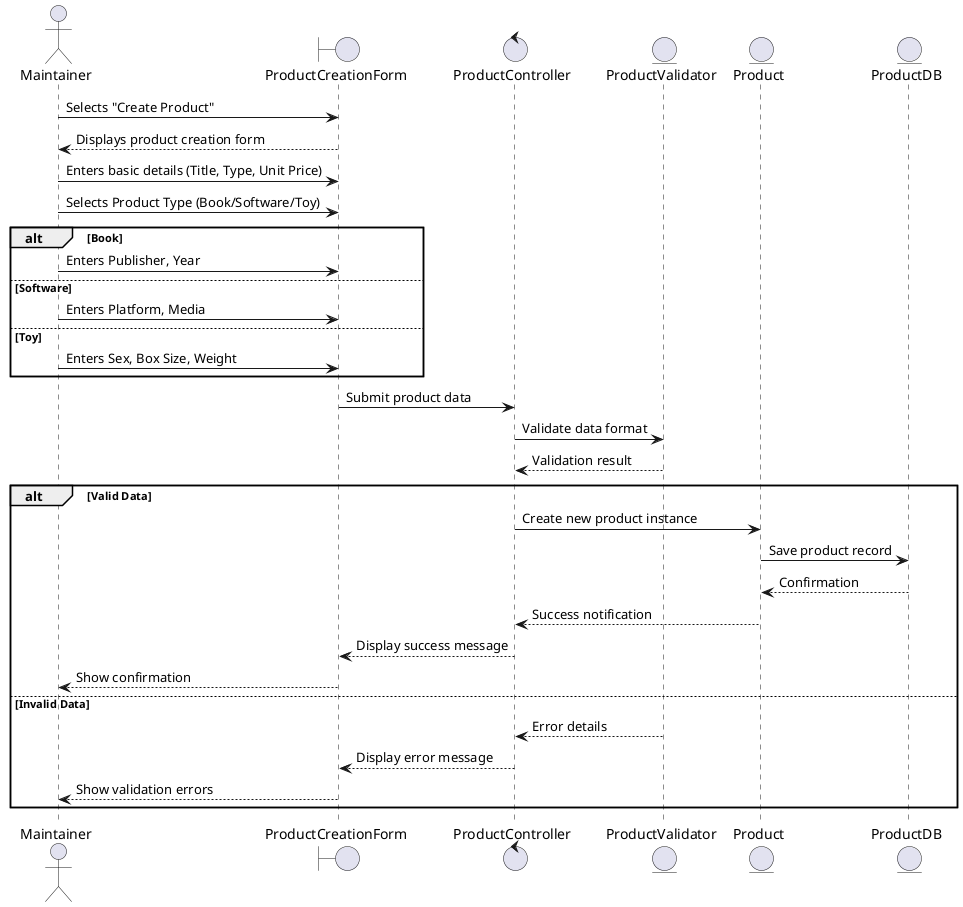 @startuml CreateProductSequence
actor Maintainer
boundary "ProductCreationForm" as Form
control "ProductController" as Controller
entity "ProductValidator" as Validator
entity "Product" as Product
entity "ProductDB" as DB

Maintainer -> Form: Selects "Create Product"
Form --> Maintainer: Displays product creation form

Maintainer -> Form: Enters basic details (Title, Type, Unit Price)
Maintainer -> Form: Selects Product Type (Book/Software/Toy)

alt Book
    Maintainer -> Form: Enters Publisher, Year
else Software
    Maintainer -> Form: Enters Platform, Media
else Toy
    Maintainer -> Form: Enters Sex, Box Size, Weight
end

Form -> Controller: Submit product data
Controller -> Validator: Validate data format
Validator --> Controller: Validation result

alt Valid Data
    Controller -> Product: Create new product instance
    Product -> DB: Save product record
    DB --> Product: Confirmation
    Product --> Controller: Success notification
    Controller --> Form: Display success message
    Form --> Maintainer: Show confirmation
else Invalid Data
    Validator --> Controller: Error details
    Controller --> Form: Display error message
    Form --> Maintainer: Show validation errors
end

@enduml